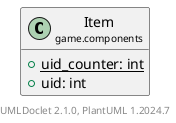 @startuml
    set namespaceSeparator none
    hide empty fields
    hide empty methods

    class "<size:14>Item\n<size:10>game.components" as game.components.Item [[Item.html]] {
        {static} +uid_counter: int
        +uid: int
    }

    center footer UMLDoclet 2.1.0, PlantUML %version()
@enduml
